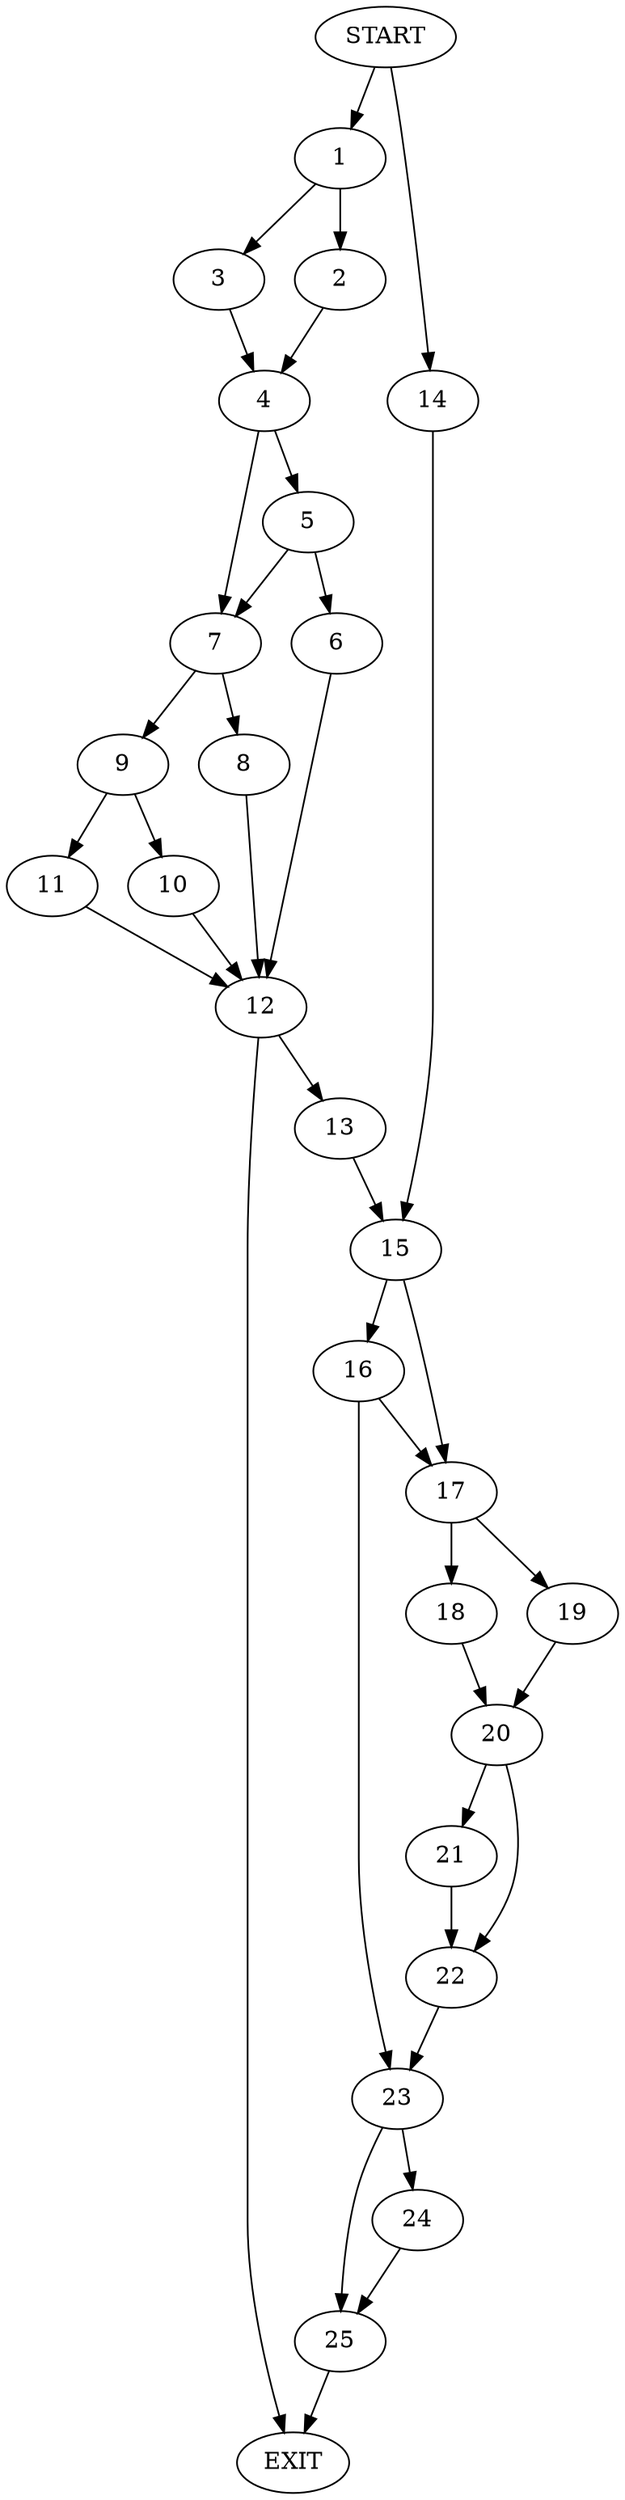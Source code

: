 digraph { 
0 [label="START"];
1;
2;
3;
4;
5;
6;
7;
8;
9;
10;
11;
12;
13;
14;
15;
16;
17;
18;
19;
20;
21;
22;
23;
24;
25;
26[label="EXIT"];
0 -> 1;
0 -> 14;
1 -> 2;
1 -> 3;
2 -> 4;
3 -> 4;
4 -> 5;
4 -> 7;
5 -> 6;
5 -> 7;
6 -> 12;
7 -> 8;
7 -> 9;
8 -> 12;
9 -> 10;
9 -> 11;
10 -> 12;
11 -> 12;
12 -> 26;
12 -> 13;
13 -> 15;
14 -> 15;
15 -> 17;
15 -> 16;
16 -> 23;
16 -> 17;
17 -> 18;
17 -> 19;
18 -> 20;
19 -> 20;
20 -> 21;
20 -> 22;
21 -> 22;
22 -> 23;
23 -> 24;
23 -> 25;
24 -> 25;
25 -> 26;
}